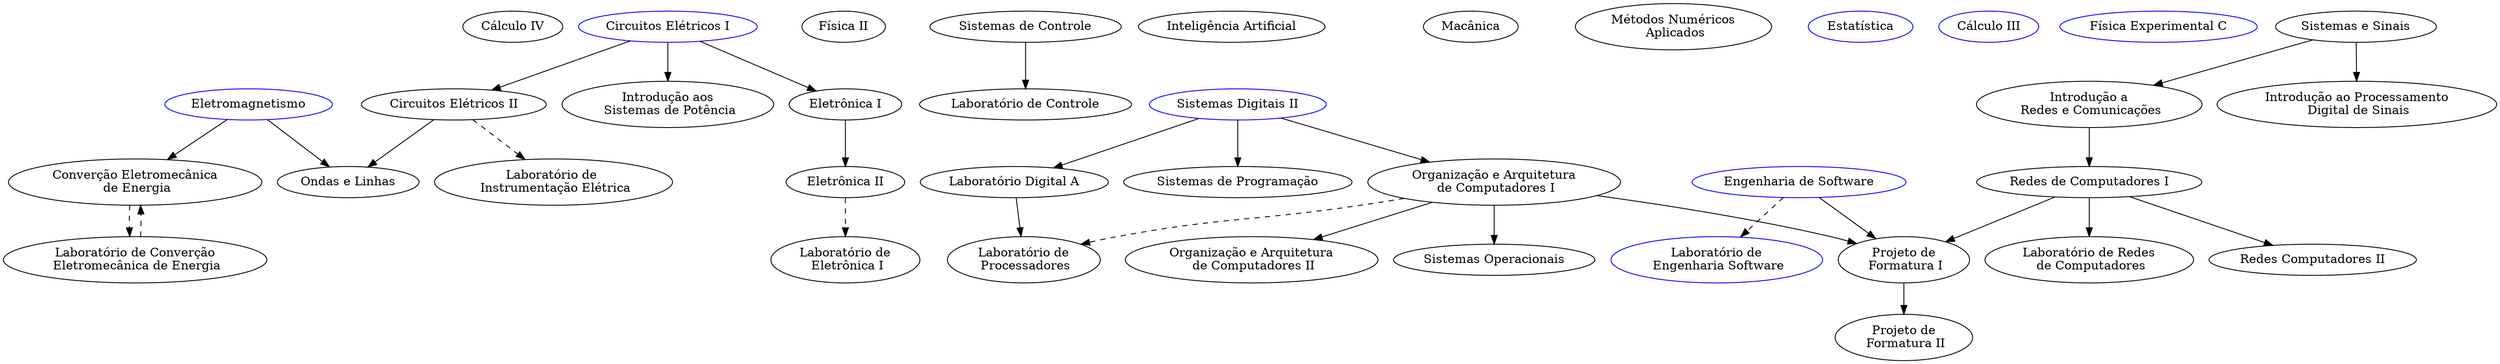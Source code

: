 digraph g {
	# 2021/02
	MAT2456 [label="Cálculo IV"];
	PSI3213 [label="Circuitos Elétricos II"];
	PSI3214 [label="Laboratório de \n Instrumentação Elétrica"];
	4323102 [label="Física II"];
	PTC3313 [label="Sistemas de Controle"];
	PCS3438 [label="Inteligência Artificial"];
	PME3100 [label="Macânica"];
	
	
	# 2022/01
	MAP3121 [label="Métodos Numéricos\n Aplicados"];


	# 2021/01
	PRO3200 [label="Estatística", color="blue"];
	MAT2455 [label="Cálculo III", color="blue"];
	PSI3211 [label="Circuitos Elétricos I", color="blue"];
	PTC3213 [label="Eletromagnetismo", color="blue"];
	4323301 [label="Física Experimental C", color="blue"];
	PCS3225 [label="Sistemas Digitais II", color="blue"];
	PCS3413 [label="Engenharia de Software", color="blue"];
	PCS3443 [label="Laboratório de\n Engenharia Software", color="blue"];
	
	
	# 2022/01
	PEA3301 [label="Introdução aos\n Sistemas de Potência"];
	PCS3412 [label="Organização e Arquitetura\n de Computadores I"];
	PCS3335 [label="Laboratório Digital A"];
	PSI3321 [label="Eletrônica I"];
	PTC3307 [label="Sistemas e Sinais"];
	PEA3306 [label="Converção Eletromecânica\n de Energia"];
	PEA3311 [label="Laboratório de Converção\n Eletromecânica de Energia"];
	
	
	# 2022/02
	PSI3322 [label="Eletrônica II"];
	PSI3323 [label="Laboratório de\n Eletrônica I"];
	PTC3312 [label="Laboratório de Controle"];
	PTC3314 [label="Ondas e Linhas"];
	PTC3361 [label="Introdução ao Processamento\n Digital de Sinais"];
	PTC3360 [label="Introdução a\n Redes e Comunicações"];
	PCS3422 [label="Organização e Arquitetura\n de Computadores II"];
	PCS3446 [label="Sistemas Operacionais"];
	
	
	# 2023/01
	PCS3216 [label="Sistemas de Programação"];
	PCS3432 [label="Laboratório de\n Processadores"];
	PCS3414 [label="Redes de Computadores I"];
	PCS3434 [label="Laboratório de Redes\n de Computadores"];
	PCS3550 [label="Projeto de\n Formatura I"];
	#M1 [label="Módulo I"];
	#M2 [label="Módulo II"];
	#M3 [label="Módulo III"];
	#PCS3567 [label="Estágio Supervisionado"];
	
	
	# 2023/02
	PCS3424 [label="Redes Computadores II"];
	PCS3560 [label="Projeto de\n Formatura II"];
	#M4 [label="Módulo IV"];
	#M5 [label="Módulo V"];
	#M6 [label="Módulo VI"];
	#PCS3577 [label="Estágio Supervisionado II"];
	
	
	
	PSI3211 -> {PSI3213};
	PSI3213 -> PSI3214 [style="dashed"];
	PCS3413 -> PCS3443 [style="dashed"];
	
	PCS3225 -> PCS3412;
	PCS3225 -> PCS3335;
	PSI3211 -> PSI3321;
	PTC3213 -> PEA3306;
	PEA3311 -> PEA3306 [style="dashed"];
	PEA3306 -> PEA3311 [style="dashed"];
	
	PSI3211 -> PEA3301;
	PSI3321 -> PSI3322;
	PSI3322 -> PSI3323[style="dashed"];
	PTC3313 -> PTC3312;
	{PSI3213, PTC3213} -> PTC3314;
	PTC3307 -> PTC3361;
	PTC3307 -> PTC3360;
	PCS3412 -> PCS3422;
	PCS3412 -> PCS3446;
	
	PCS3225 -> PCS3216;
	PCS3335 -> PCS3432;
	PCS3412 -> PCS3432 [style="dashed"];
	PTC3360 -> PCS3414;
	PCS3414 -> PCS3434;
	{PCS3414, PCS3413, PCS3412} -> PCS3550;
	
	PCS3414 -> PCS3424;
	PCS3550 -> PCS3560;
	
}
